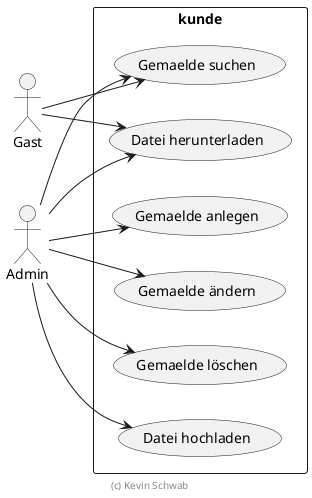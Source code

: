 ' Copyright (C) 2019 - present Juergen Zimmermann, Hochschule Karlsruhe
'
' This program is free software: you can redistribute it and/or modify
' it under the terms of the GNU General Public License as published by
' the Free Software Foundation, either version 3 of the License, or
' (at your option) any later version.
'
' This program is distributed in the hope that it will be useful,
' but WITHOUT ANY WARRANTY; without even the implied warranty of
' MERCHANTABILITY or FITNESS FOR A PARTICULAR PURPOSE.  See the
' GNU General Public License for more details.
'
' You should have received a copy of the GNU General Public License
' along with this program.  If not, see <https://www.gnu.org/licenses/>.
@startuml Use Cases

left to right direction
skinparam packageStyle rect
skinparam componentStyle uml2

actor Gast
actor Admin

rectangle kunde {
    Gast --> (Gemaelde suchen)
    Gast --> (Datei herunterladen)
    Admin --> (Gemaelde suchen)
    Admin --> (Gemaelde anlegen)
    Admin --> (Gemaelde ändern)
    Admin --> (Gemaelde löschen)
    Admin --> (Datei hochladen)
    Admin --> (Datei herunterladen)
}

footer (c) Kevin Schwab

@enduml
